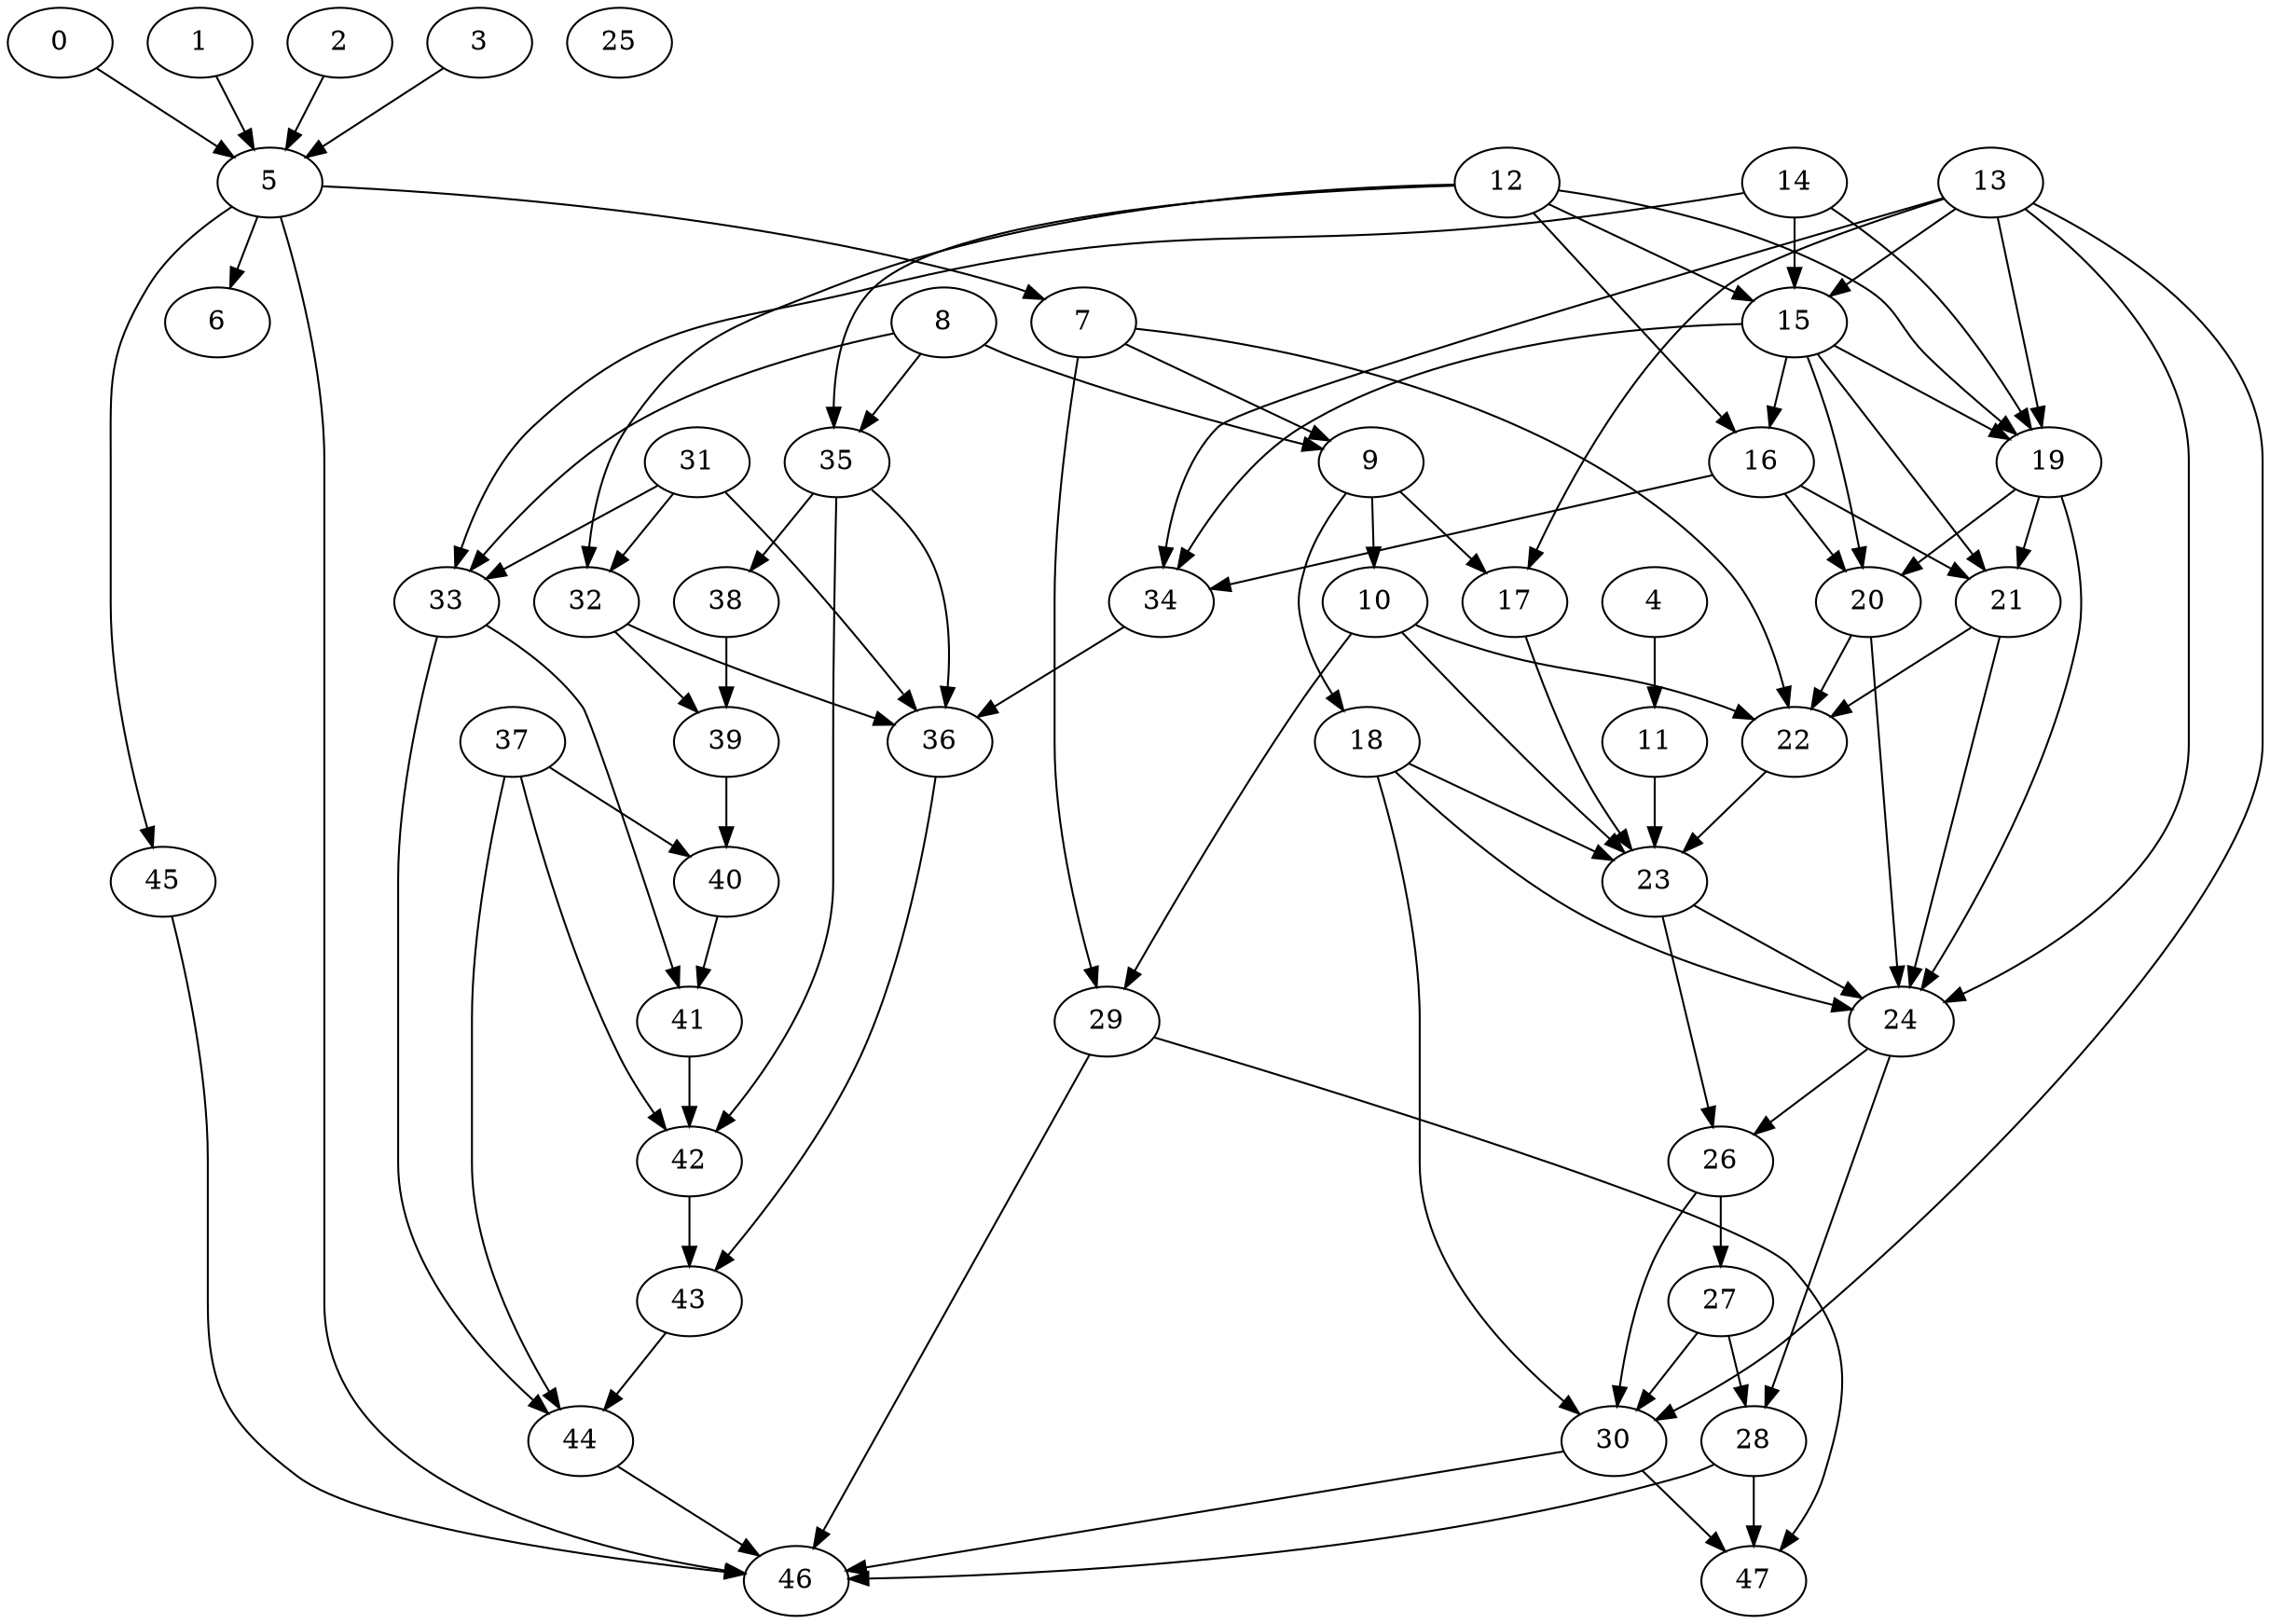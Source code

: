 /* Created by igraph @VERSION@ */
digraph {
  0;
  1;
  2;
  3;
  4;
  5;
  6;
  7;
  8;
  9;
  10;
  11;
  12;
  13;
  14;
  15;
  16;
  17;
  18;
  19;
  20;
  21;
  22;
  23;
  24;
  25;
  26;
  27;
  28;
  29;
  30;
  31;
  32;
  33;
  34;
  35;
  36;
  37;
  38;
  39;
  40;
  41;
  42;
  43;
  44;
  45;
  46;
  47;

  0 -> 5;
  1 -> 5;
  2 -> 5;
  3 -> 5;
  4 -> 11;
  5 -> 6;
  5 -> 7;
  5 -> 45;
  5 -> 46;
  7 -> 9;
  7 -> 22;
  7 -> 29;
  8 -> 9;
  8 -> 33;
  8 -> 35;
  9 -> 10;
  9 -> 17;
  9 -> 18;
  10 -> 22;
  10 -> 23;
  10 -> 29;
  11 -> 23;
  12 -> 15;
  12 -> 16;
  12 -> 19;
  12 -> 32;
  12 -> 35;
  13 -> 15;
  13 -> 17;
  13 -> 19;
  13 -> 24;
  13 -> 30;
  13 -> 34;
  14 -> 15;
  14 -> 19;
  14 -> 33;
  15 -> 16;
  15 -> 19;
  15 -> 20;
  15 -> 21;
  15 -> 34;
  16 -> 20;
  16 -> 21;
  16 -> 34;
  17 -> 23;
  18 -> 23;
  18 -> 24;
  18 -> 30;
  19 -> 20;
  19 -> 21;
  19 -> 24;
  20 -> 22;
  20 -> 24;
  21 -> 22;
  21 -> 24;
  22 -> 23;
  23 -> 24;
  23 -> 26;
  24 -> 26;
  24 -> 28;
  26 -> 27;
  26 -> 30;
  27 -> 28;
  27 -> 30;
  28 -> 46;
  28 -> 47;
  29 -> 46;
  29 -> 47;
  30 -> 46;
  30 -> 47;
  31 -> 32;
  31 -> 33;
  31 -> 36;
  32 -> 36;
  32 -> 39;
  33 -> 41;
  33 -> 44;
  34 -> 36;
  35 -> 36;
  35 -> 38;
  35 -> 42;
  36 -> 43;
  37 -> 40;
  37 -> 42;
  37 -> 44;
  38 -> 39;
  39 -> 40;
  40 -> 41;
  41 -> 42;
  42 -> 43;
  43 -> 44;
  44 -> 46;
  45 -> 46;
}
